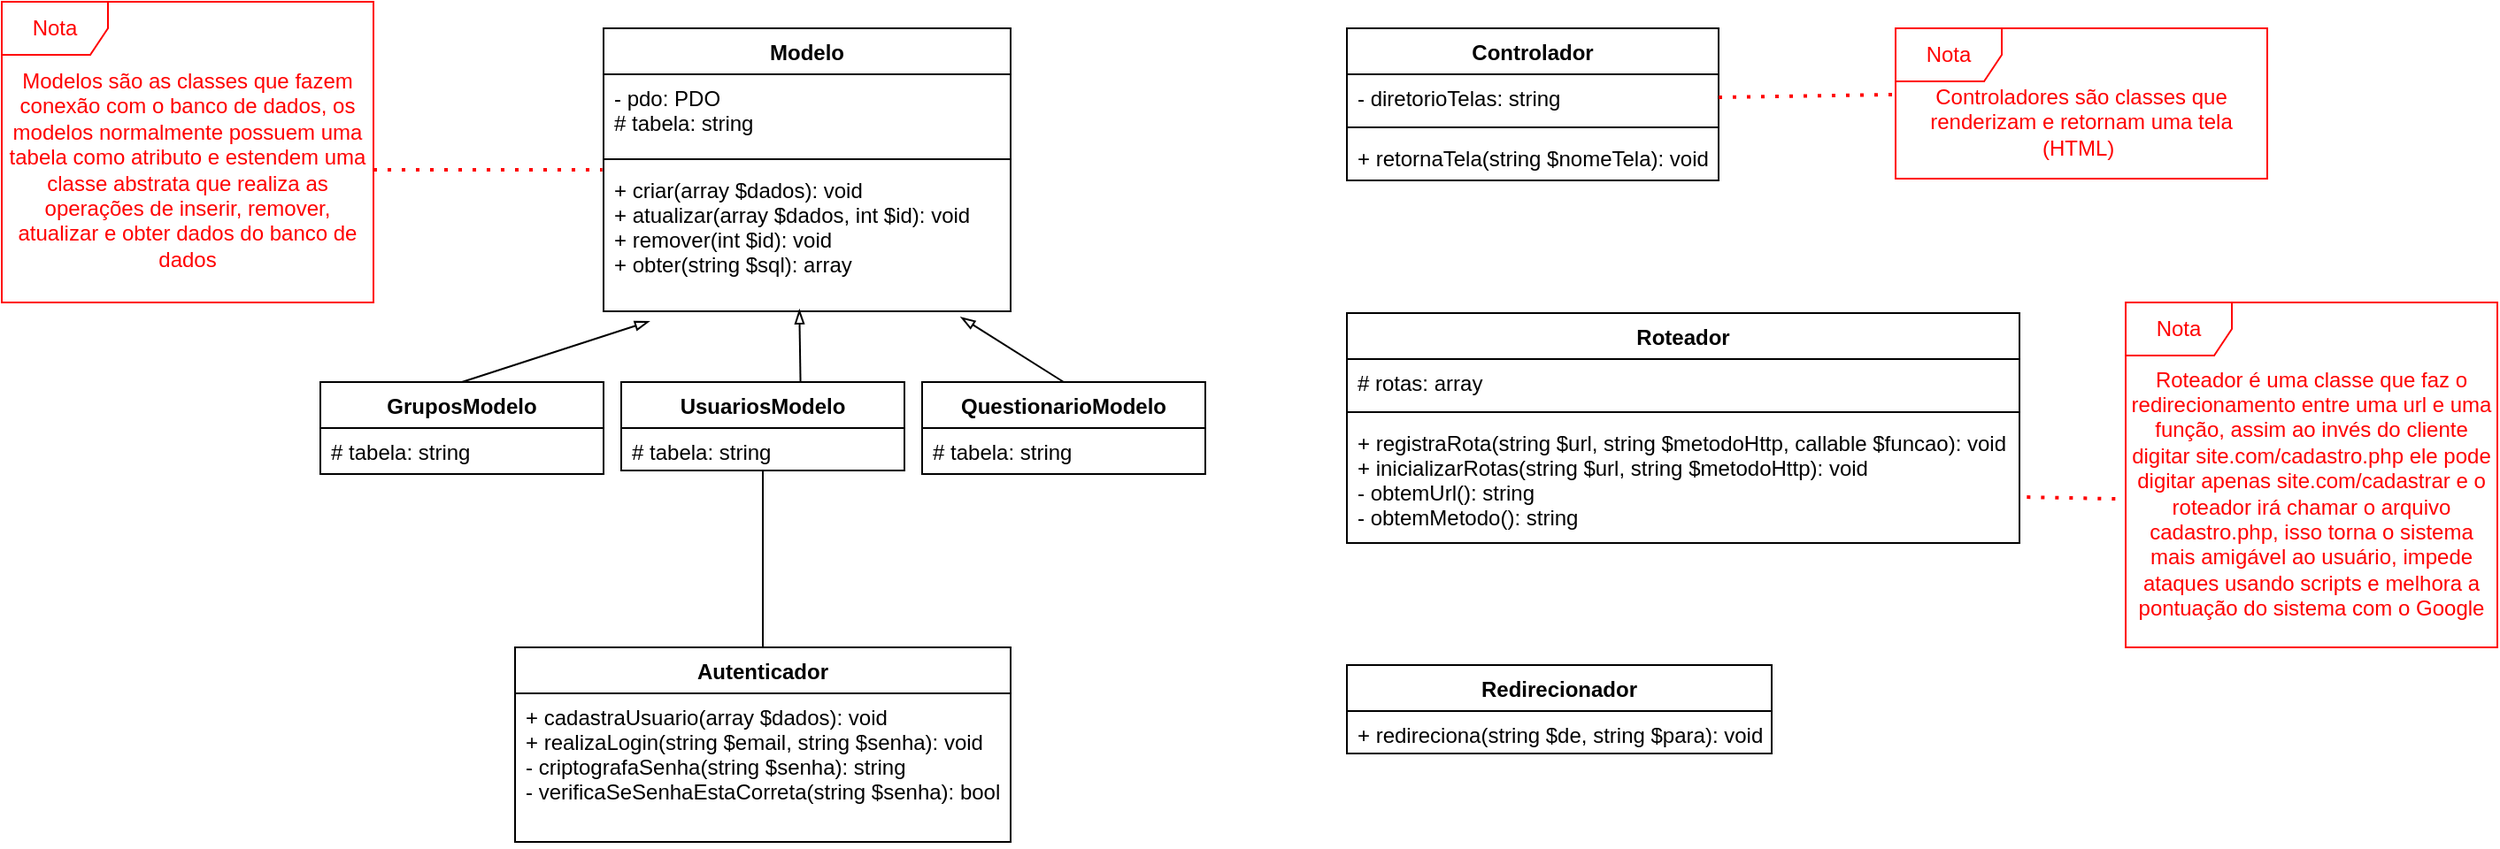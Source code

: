 <mxfile version="15.2.7" type="device"><diagram id="AtznXmaVAQkNEbKWmoS8" name="Página-1"><mxGraphModel dx="2531" dy="1008" grid="1" gridSize="10" guides="1" tooltips="1" connect="1" arrows="1" fold="1" page="1" pageScale="1" pageWidth="827" pageHeight="1169" math="0" shadow="0"><root><mxCell id="0"/><mxCell id="1" parent="0"/><mxCell id="llzI9REoWxfGJaRleYja-1" value="Modelo" style="swimlane;fontStyle=1;align=center;verticalAlign=top;childLayout=stackLayout;horizontal=1;startSize=26;horizontalStack=0;resizeParent=1;resizeParentMax=0;resizeLast=0;collapsible=1;marginBottom=0;" vertex="1" parent="1"><mxGeometry x="220" y="40" width="230" height="160" as="geometry"/></mxCell><mxCell id="llzI9REoWxfGJaRleYja-2" value="- pdo: PDO&#10;# tabela: string" style="text;strokeColor=none;fillColor=none;align=left;verticalAlign=top;spacingLeft=4;spacingRight=4;overflow=hidden;rotatable=0;points=[[0,0.5],[1,0.5]];portConstraint=eastwest;" vertex="1" parent="llzI9REoWxfGJaRleYja-1"><mxGeometry y="26" width="230" height="44" as="geometry"/></mxCell><mxCell id="llzI9REoWxfGJaRleYja-3" value="" style="line;strokeWidth=1;fillColor=none;align=left;verticalAlign=middle;spacingTop=-1;spacingLeft=3;spacingRight=3;rotatable=0;labelPosition=right;points=[];portConstraint=eastwest;" vertex="1" parent="llzI9REoWxfGJaRleYja-1"><mxGeometry y="70" width="230" height="8" as="geometry"/></mxCell><mxCell id="llzI9REoWxfGJaRleYja-4" value="+ criar(array $dados): void&#10;+ atualizar(array $dados, int $id): void&#10;+ remover(int $id): void&#10;+ obter(string $sql): array" style="text;strokeColor=none;fillColor=none;align=left;verticalAlign=top;spacingLeft=4;spacingRight=4;overflow=hidden;rotatable=0;points=[[0,0.5],[1,0.5]];portConstraint=eastwest;" vertex="1" parent="llzI9REoWxfGJaRleYja-1"><mxGeometry y="78" width="230" height="82" as="geometry"/></mxCell><mxCell id="llzI9REoWxfGJaRleYja-14" style="rounded=0;orthogonalLoop=1;jettySize=auto;html=1;exitX=0.5;exitY=0;exitDx=0;exitDy=0;entryX=0.113;entryY=1.069;entryDx=0;entryDy=0;entryPerimeter=0;endArrow=blockThin;endFill=0;" edge="1" parent="1" source="llzI9REoWxfGJaRleYja-10" target="llzI9REoWxfGJaRleYja-4"><mxGeometry relative="1" as="geometry"/></mxCell><mxCell id="llzI9REoWxfGJaRleYja-10" value="GruposModelo" style="swimlane;fontStyle=1;align=center;verticalAlign=top;childLayout=stackLayout;horizontal=1;startSize=26;horizontalStack=0;resizeParent=1;resizeParentMax=0;resizeLast=0;collapsible=1;marginBottom=0;" vertex="1" parent="1"><mxGeometry x="60" y="240" width="160" height="52" as="geometry"/></mxCell><mxCell id="llzI9REoWxfGJaRleYja-11" value="# tabela: string" style="text;strokeColor=none;fillColor=none;align=left;verticalAlign=top;spacingLeft=4;spacingRight=4;overflow=hidden;rotatable=0;points=[[0,0.5],[1,0.5]];portConstraint=eastwest;" vertex="1" parent="llzI9REoWxfGJaRleYja-10"><mxGeometry y="26" width="160" height="26" as="geometry"/></mxCell><mxCell id="llzI9REoWxfGJaRleYja-17" style="rounded=0;orthogonalLoop=1;jettySize=auto;html=1;exitX=0.633;exitY=0;exitDx=0;exitDy=0;entryX=0.481;entryY=0.986;entryDx=0;entryDy=0;entryPerimeter=0;endArrow=blockThin;endFill=0;exitPerimeter=0;" edge="1" parent="1" source="llzI9REoWxfGJaRleYja-15" target="llzI9REoWxfGJaRleYja-4"><mxGeometry relative="1" as="geometry"/></mxCell><mxCell id="llzI9REoWxfGJaRleYja-39" style="edgeStyle=orthogonalEdgeStyle;rounded=0;orthogonalLoop=1;jettySize=auto;html=1;entryX=0.5;entryY=0;entryDx=0;entryDy=0;endArrow=none;endFill=0;" edge="1" parent="1" source="llzI9REoWxfGJaRleYja-15" target="llzI9REoWxfGJaRleYja-34"><mxGeometry relative="1" as="geometry"/></mxCell><mxCell id="llzI9REoWxfGJaRleYja-15" value="UsuariosModelo" style="swimlane;fontStyle=1;align=center;verticalAlign=top;childLayout=stackLayout;horizontal=1;startSize=26;horizontalStack=0;resizeParent=1;resizeParentMax=0;resizeLast=0;collapsible=1;marginBottom=0;" vertex="1" parent="1"><mxGeometry x="230" y="240" width="160" height="50" as="geometry"/></mxCell><mxCell id="llzI9REoWxfGJaRleYja-16" value="# tabela: string" style="text;strokeColor=none;fillColor=none;align=left;verticalAlign=top;spacingLeft=4;spacingRight=4;overflow=hidden;rotatable=0;points=[[0,0.5],[1,0.5]];portConstraint=eastwest;" vertex="1" parent="llzI9REoWxfGJaRleYja-15"><mxGeometry y="26" width="160" height="24" as="geometry"/></mxCell><mxCell id="llzI9REoWxfGJaRleYja-26" style="edgeStyle=none;rounded=0;orthogonalLoop=1;jettySize=auto;html=1;exitX=0.5;exitY=0;exitDx=0;exitDy=0;entryX=0.877;entryY=1.04;entryDx=0;entryDy=0;entryPerimeter=0;endArrow=blockThin;endFill=0;" edge="1" parent="1" source="llzI9REoWxfGJaRleYja-22" target="llzI9REoWxfGJaRleYja-4"><mxGeometry relative="1" as="geometry"/></mxCell><mxCell id="llzI9REoWxfGJaRleYja-22" value="QuestionarioModelo" style="swimlane;fontStyle=1;align=center;verticalAlign=top;childLayout=stackLayout;horizontal=1;startSize=26;horizontalStack=0;resizeParent=1;resizeParentMax=0;resizeLast=0;collapsible=1;marginBottom=0;" vertex="1" parent="1"><mxGeometry x="400" y="240" width="160" height="52" as="geometry"/></mxCell><mxCell id="llzI9REoWxfGJaRleYja-23" value="# tabela: string" style="text;strokeColor=none;fillColor=none;align=left;verticalAlign=top;spacingLeft=4;spacingRight=4;overflow=hidden;rotatable=0;points=[[0,0.5],[1,0.5]];portConstraint=eastwest;" vertex="1" parent="llzI9REoWxfGJaRleYja-22"><mxGeometry y="26" width="160" height="26" as="geometry"/></mxCell><mxCell id="llzI9REoWxfGJaRleYja-34" value="Autenticador" style="swimlane;fontStyle=1;align=center;verticalAlign=top;childLayout=stackLayout;horizontal=1;startSize=26;horizontalStack=0;resizeParent=1;resizeParentMax=0;resizeLast=0;collapsible=1;marginBottom=0;" vertex="1" parent="1"><mxGeometry x="170" y="390" width="280" height="110" as="geometry"/></mxCell><mxCell id="llzI9REoWxfGJaRleYja-37" value="+ cadastraUsuario(array $dados): void&#10;+ realizaLogin(string $email, string $senha): void&#10;- criptografaSenha(string $senha): string&#10;- verificaSeSenhaEstaCorreta(string $senha): bool" style="text;strokeColor=none;fillColor=none;align=left;verticalAlign=top;spacingLeft=4;spacingRight=4;overflow=hidden;rotatable=0;points=[[0,0.5],[1,0.5]];portConstraint=eastwest;" vertex="1" parent="llzI9REoWxfGJaRleYja-34"><mxGeometry y="26" width="280" height="84" as="geometry"/></mxCell><mxCell id="llzI9REoWxfGJaRleYja-40" value="Roteador" style="swimlane;fontStyle=1;align=center;verticalAlign=top;childLayout=stackLayout;horizontal=1;startSize=26;horizontalStack=0;resizeParent=1;resizeParentMax=0;resizeLast=0;collapsible=1;marginBottom=0;" vertex="1" parent="1"><mxGeometry x="640" y="201" width="380" height="130" as="geometry"/></mxCell><mxCell id="llzI9REoWxfGJaRleYja-41" value="# rotas: array" style="text;strokeColor=none;fillColor=none;align=left;verticalAlign=top;spacingLeft=4;spacingRight=4;overflow=hidden;rotatable=0;points=[[0,0.5],[1,0.5]];portConstraint=eastwest;" vertex="1" parent="llzI9REoWxfGJaRleYja-40"><mxGeometry y="26" width="380" height="26" as="geometry"/></mxCell><mxCell id="llzI9REoWxfGJaRleYja-42" value="" style="line;strokeWidth=1;fillColor=none;align=left;verticalAlign=middle;spacingTop=-1;spacingLeft=3;spacingRight=3;rotatable=0;labelPosition=right;points=[];portConstraint=eastwest;" vertex="1" parent="llzI9REoWxfGJaRleYja-40"><mxGeometry y="52" width="380" height="8" as="geometry"/></mxCell><mxCell id="llzI9REoWxfGJaRleYja-43" value="+ registraRota(string $url, string $metodoHttp, callable $funcao): void&#10;+ inicializarRotas(string $url, string $metodoHttp): void&#10;- obtemUrl(): string&#10;- obtemMetodo(): string&#10;" style="text;strokeColor=none;fillColor=none;align=left;verticalAlign=top;spacingLeft=4;spacingRight=4;overflow=hidden;rotatable=0;points=[[0,0.5],[1,0.5]];portConstraint=eastwest;" vertex="1" parent="llzI9REoWxfGJaRleYja-40"><mxGeometry y="60" width="380" height="70" as="geometry"/></mxCell><mxCell id="llzI9REoWxfGJaRleYja-44" value="Redirecionador" style="swimlane;fontStyle=1;align=center;verticalAlign=top;childLayout=stackLayout;horizontal=1;startSize=26;horizontalStack=0;resizeParent=1;resizeParentMax=0;resizeLast=0;collapsible=1;marginBottom=0;" vertex="1" parent="1"><mxGeometry x="640" y="400" width="240" height="50" as="geometry"/></mxCell><mxCell id="llzI9REoWxfGJaRleYja-47" value="+ redireciona(string $de, string $para): void&#10;" style="text;strokeColor=none;fillColor=none;align=left;verticalAlign=top;spacingLeft=4;spacingRight=4;overflow=hidden;rotatable=0;points=[[0,0.5],[1,0.5]];portConstraint=eastwest;" vertex="1" parent="llzI9REoWxfGJaRleYja-44"><mxGeometry y="26" width="240" height="24" as="geometry"/></mxCell><mxCell id="llzI9REoWxfGJaRleYja-48" value="Controlador" style="swimlane;fontStyle=1;align=center;verticalAlign=top;childLayout=stackLayout;horizontal=1;startSize=26;horizontalStack=0;resizeParent=1;resizeParentMax=0;resizeLast=0;collapsible=1;marginBottom=0;" vertex="1" parent="1"><mxGeometry x="640" y="40" width="210" height="86" as="geometry"/></mxCell><mxCell id="llzI9REoWxfGJaRleYja-49" value="- diretorioTelas: string" style="text;strokeColor=none;fillColor=none;align=left;verticalAlign=top;spacingLeft=4;spacingRight=4;overflow=hidden;rotatable=0;points=[[0,0.5],[1,0.5]];portConstraint=eastwest;" vertex="1" parent="llzI9REoWxfGJaRleYja-48"><mxGeometry y="26" width="210" height="26" as="geometry"/></mxCell><mxCell id="llzI9REoWxfGJaRleYja-50" value="" style="line;strokeWidth=1;fillColor=none;align=left;verticalAlign=middle;spacingTop=-1;spacingLeft=3;spacingRight=3;rotatable=0;labelPosition=right;points=[];portConstraint=eastwest;" vertex="1" parent="llzI9REoWxfGJaRleYja-48"><mxGeometry y="52" width="210" height="8" as="geometry"/></mxCell><mxCell id="llzI9REoWxfGJaRleYja-51" value="+ retornaTela(string $nomeTela): void" style="text;strokeColor=none;fillColor=none;align=left;verticalAlign=top;spacingLeft=4;spacingRight=4;overflow=hidden;rotatable=0;points=[[0,0.5],[1,0.5]];portConstraint=eastwest;" vertex="1" parent="llzI9REoWxfGJaRleYja-48"><mxGeometry y="60" width="210" height="26" as="geometry"/></mxCell><mxCell id="llzI9REoWxfGJaRleYja-52" value="Nota" style="shape=umlFrame;whiteSpace=wrap;html=1;fontColor=#FF0000;strokeColor=#FF0000;" vertex="1" parent="1"><mxGeometry x="-120" y="25" width="210" height="170" as="geometry"/></mxCell><mxCell id="llzI9REoWxfGJaRleYja-53" value="Modelos são as classes que fazem&lt;br&gt;conexão com o banco de dados, os&lt;br&gt;modelos normalmente possuem uma tabela como atributo e estendem uma classe abstrata que realiza as operações de inserir, remover, atualizar e obter dados do banco de dados" style="text;html=1;strokeColor=none;fillColor=none;align=center;verticalAlign=middle;whiteSpace=wrap;rounded=0;fontColor=#FF0000;" vertex="1" parent="1"><mxGeometry x="-120" y="62.5" width="210" height="115" as="geometry"/></mxCell><mxCell id="llzI9REoWxfGJaRleYja-54" value="" style="endArrow=none;dashed=1;html=1;dashPattern=1 3;strokeWidth=2;exitX=1;exitY=0.5;exitDx=0;exitDy=0;entryX=-0.003;entryY=0.024;entryDx=0;entryDy=0;entryPerimeter=0;strokeColor=#FF0000;" edge="1" parent="1" source="llzI9REoWxfGJaRleYja-53" target="llzI9REoWxfGJaRleYja-4"><mxGeometry width="50" height="50" relative="1" as="geometry"><mxPoint x="90" y="220" as="sourcePoint"/><mxPoint x="140" y="170" as="targetPoint"/></mxGeometry></mxCell><mxCell id="llzI9REoWxfGJaRleYja-55" value="Nota" style="shape=umlFrame;whiteSpace=wrap;html=1;fontColor=#FF0000;strokeColor=#FF0000;" vertex="1" parent="1"><mxGeometry x="950" y="40" width="210" height="85" as="geometry"/></mxCell><mxCell id="llzI9REoWxfGJaRleYja-56" value="Controladores são classes que&lt;br&gt;renderizam e retornam uma tela (HTML)&amp;nbsp;" style="text;html=1;strokeColor=none;fillColor=none;align=center;verticalAlign=middle;whiteSpace=wrap;rounded=0;fontColor=#FF0000;" vertex="1" parent="1"><mxGeometry x="950" y="75" width="210" height="35" as="geometry"/></mxCell><mxCell id="llzI9REoWxfGJaRleYja-57" value="Nota" style="shape=umlFrame;whiteSpace=wrap;html=1;fontColor=#FF0000;strokeColor=#FF0000;" vertex="1" parent="1"><mxGeometry x="1080" y="195" width="210" height="195" as="geometry"/></mxCell><mxCell id="llzI9REoWxfGJaRleYja-58" value="Roteador é uma classe que faz o redirecionamento entre uma url e uma função, assim ao invés do cliente digitar site.com/cadastro.php ele pode digitar apenas site.com/cadastrar e o roteador irá chamar o arquivo cadastro.php, isso torna o sistema mais amigável ao usuário, impede ataques usando scripts e melhora a pontuação do sistema com o Google" style="text;html=1;strokeColor=none;fillColor=none;align=center;verticalAlign=middle;whiteSpace=wrap;rounded=0;fontColor=#FF0000;" vertex="1" parent="1"><mxGeometry x="1080" y="235" width="210" height="135" as="geometry"/></mxCell><mxCell id="llzI9REoWxfGJaRleYja-59" value="" style="endArrow=none;dashed=1;html=1;dashPattern=1 3;strokeWidth=2;exitX=1.011;exitY=0.629;exitDx=0;exitDy=0;entryX=-0.001;entryY=0.527;entryDx=0;entryDy=0;strokeColor=#FF0000;exitPerimeter=0;entryPerimeter=0;" edge="1" parent="1" source="llzI9REoWxfGJaRleYja-43" target="llzI9REoWxfGJaRleYja-58"><mxGeometry width="50" height="50" relative="1" as="geometry"><mxPoint x="1040" y="424.39" as="sourcePoint"/><mxPoint x="1261.61" y="423.996" as="targetPoint"/></mxGeometry></mxCell><mxCell id="llzI9REoWxfGJaRleYja-60" value="" style="endArrow=none;dashed=1;html=1;dashPattern=1 3;strokeWidth=2;exitX=1;exitY=0.5;exitDx=0;exitDy=0;entryX=-0.003;entryY=0.071;entryDx=0;entryDy=0;strokeColor=#FF0000;entryPerimeter=0;" edge="1" parent="1" source="llzI9REoWxfGJaRleYja-49" target="llzI9REoWxfGJaRleYja-56"><mxGeometry width="50" height="50" relative="1" as="geometry"><mxPoint x="930.0" y="82.53" as="sourcePoint"/><mxPoint x="1065.82" y="80" as="targetPoint"/></mxGeometry></mxCell></root></mxGraphModel></diagram></mxfile>
